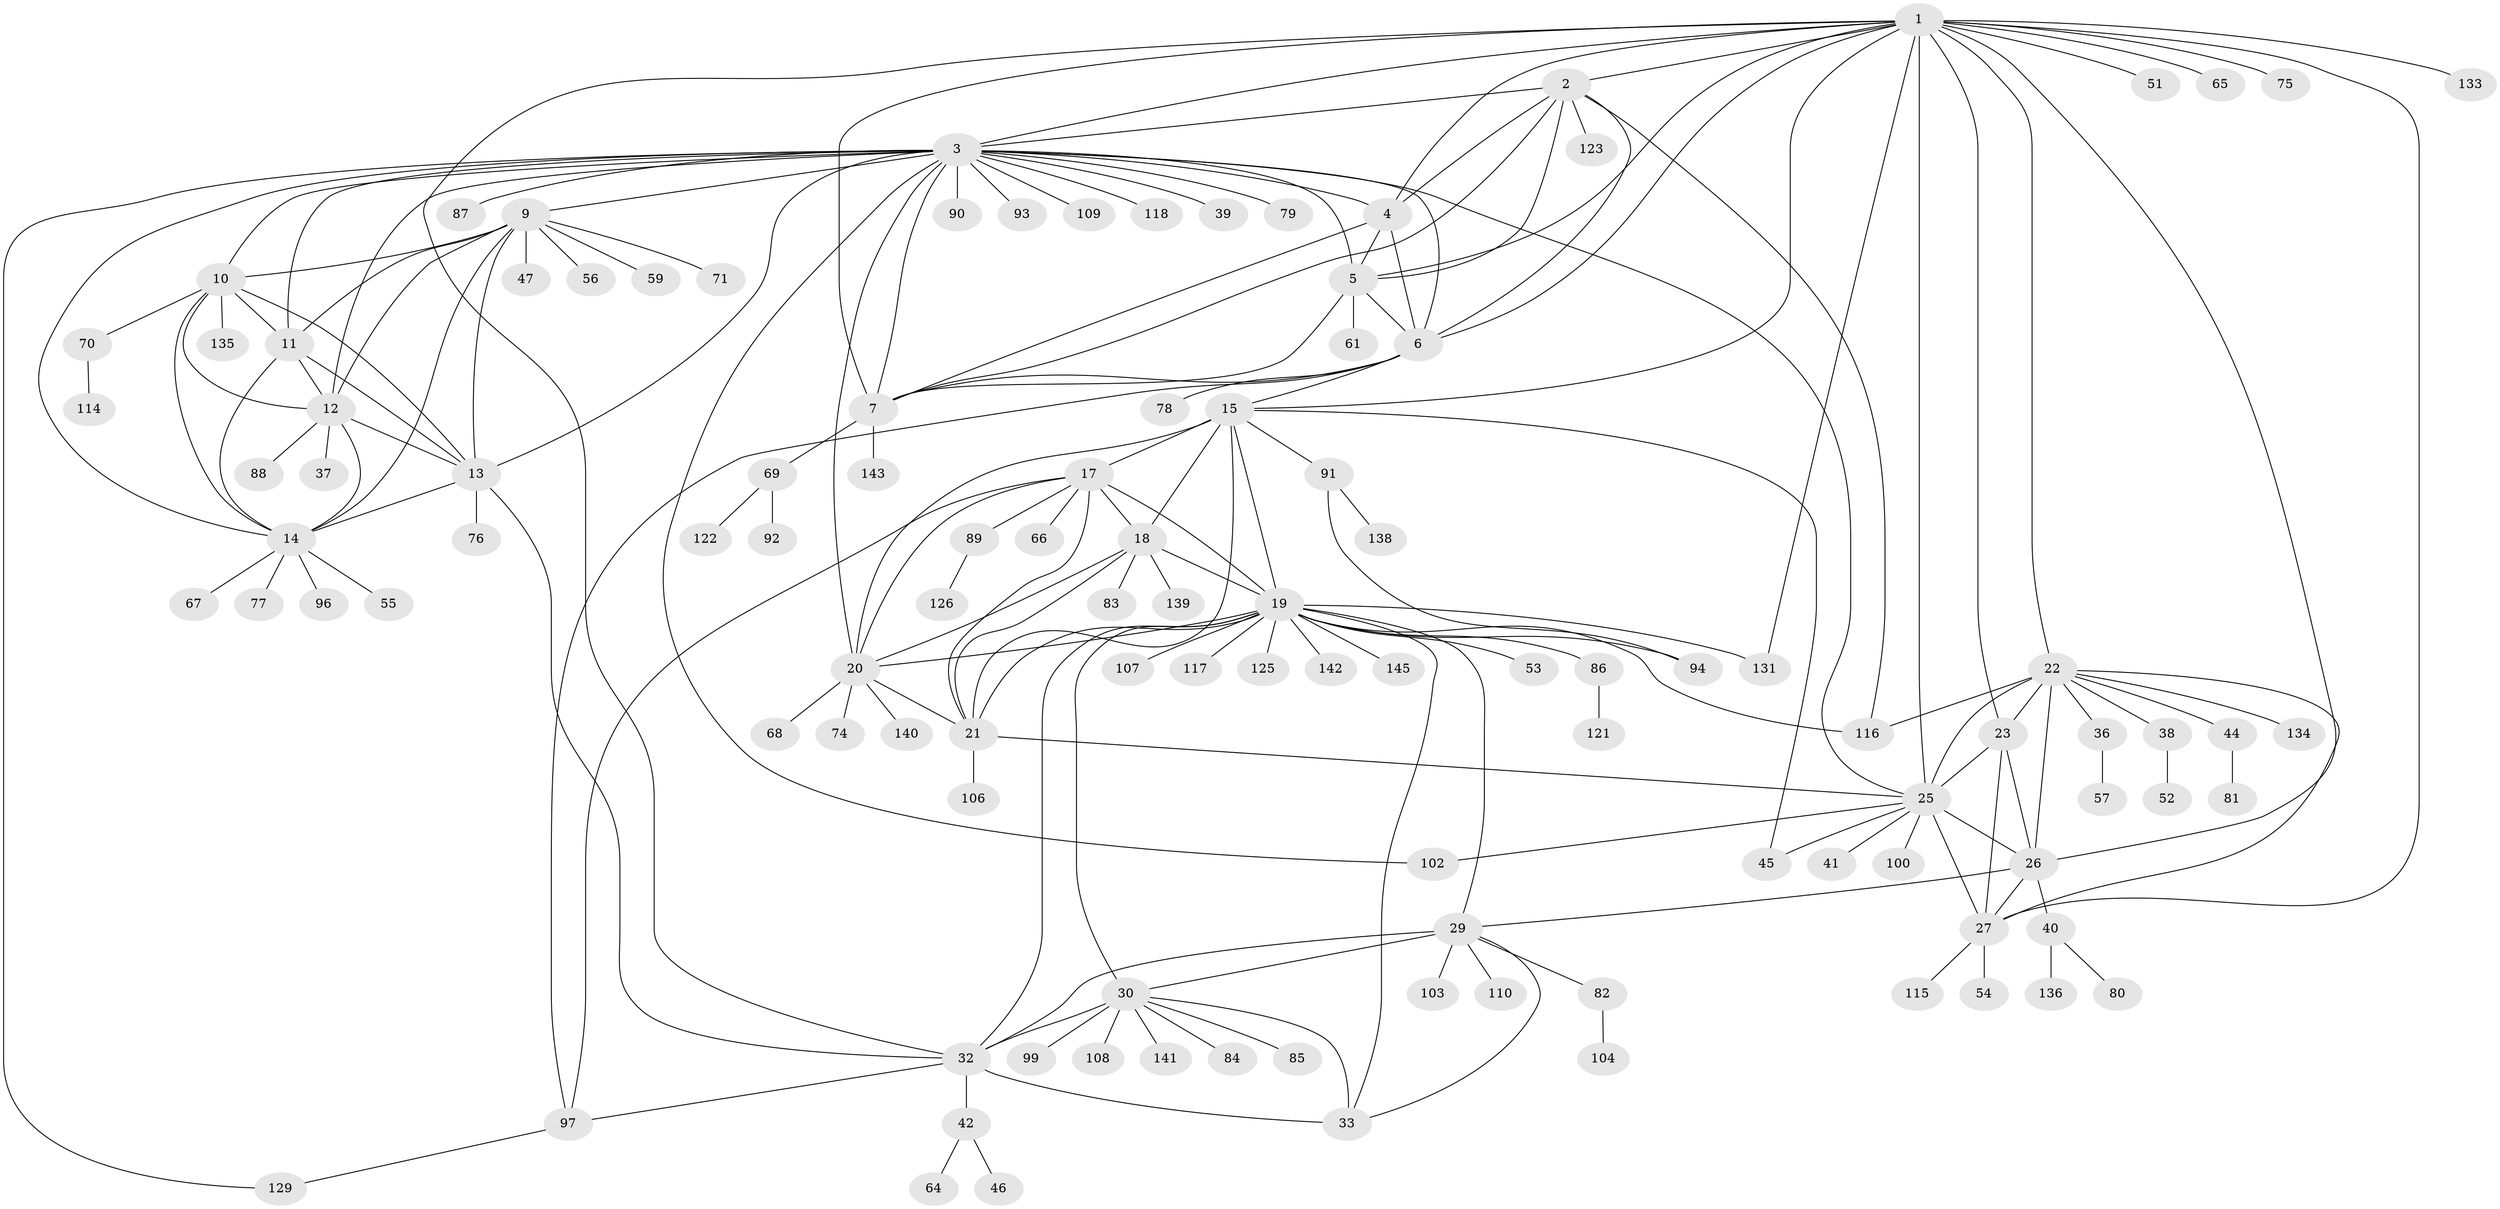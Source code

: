 // original degree distribution, {11: 0.03424657534246575, 9: 0.07534246575342465, 8: 0.0410958904109589, 7: 0.03424657534246575, 17: 0.00684931506849315, 10: 0.02054794520547945, 12: 0.00684931506849315, 6: 0.0136986301369863, 13: 0.00684931506849315, 2: 0.1232876712328767, 1: 0.5684931506849316, 3: 0.0547945205479452, 4: 0.0136986301369863}
// Generated by graph-tools (version 1.1) at 2025/11/02/27/25 16:11:32]
// undirected, 112 vertices, 183 edges
graph export_dot {
graph [start="1"]
  node [color=gray90,style=filled];
  1 [super="+24"];
  2 [super="+43"];
  3 [super="+8"];
  4 [super="+111"];
  5 [super="+130"];
  6 [super="+48"];
  7 [super="+101"];
  9 [super="+49"];
  10;
  11 [super="+95"];
  12 [super="+124"];
  13;
  14 [super="+50"];
  15 [super="+16"];
  17 [super="+63"];
  18 [super="+72"];
  19 [super="+34"];
  20 [super="+119"];
  21 [super="+146"];
  22 [super="+112"];
  23;
  25 [super="+28"];
  26 [super="+127"];
  27 [super="+60"];
  29 [super="+132"];
  30 [super="+31"];
  32 [super="+35"];
  33;
  36;
  37;
  38 [super="+62"];
  39;
  40;
  41;
  42;
  44 [super="+98"];
  45;
  46;
  47;
  51;
  52 [super="+137"];
  53 [super="+73"];
  54;
  55;
  56;
  57 [super="+58"];
  59;
  61;
  64;
  65;
  66;
  67;
  68;
  69 [super="+120"];
  70;
  71;
  74;
  75;
  76;
  77;
  78;
  79;
  80;
  81;
  82;
  83;
  84;
  85;
  86;
  87;
  88;
  89;
  90;
  91 [super="+113"];
  92;
  93;
  94;
  96;
  97 [super="+105"];
  99;
  100;
  102;
  103;
  104;
  106;
  107;
  108 [super="+144"];
  109;
  110;
  114;
  115;
  116 [super="+128"];
  117;
  118;
  121;
  122;
  123;
  125;
  126;
  129;
  131;
  133;
  134;
  135;
  136;
  138;
  139;
  140;
  141;
  142;
  143;
  145;
  1 -- 2;
  1 -- 3;
  1 -- 4;
  1 -- 5;
  1 -- 6;
  1 -- 7;
  1 -- 65;
  1 -- 75;
  1 -- 133;
  1 -- 131;
  1 -- 15;
  1 -- 51;
  1 -- 22;
  1 -- 23;
  1 -- 25 [weight=2];
  1 -- 26;
  1 -- 27;
  1 -- 32;
  2 -- 3;
  2 -- 4;
  2 -- 5;
  2 -- 6;
  2 -- 7;
  2 -- 116;
  2 -- 123;
  3 -- 4;
  3 -- 5;
  3 -- 6;
  3 -- 7;
  3 -- 109;
  3 -- 129;
  3 -- 9;
  3 -- 10;
  3 -- 11;
  3 -- 12;
  3 -- 13;
  3 -- 14;
  3 -- 79;
  3 -- 20;
  3 -- 87;
  3 -- 25;
  3 -- 90;
  3 -- 93;
  3 -- 102;
  3 -- 39;
  3 -- 118;
  4 -- 5;
  4 -- 6;
  4 -- 7;
  5 -- 6;
  5 -- 7;
  5 -- 61;
  6 -- 7;
  6 -- 78;
  6 -- 15;
  6 -- 97;
  7 -- 69;
  7 -- 143;
  9 -- 10;
  9 -- 11;
  9 -- 12;
  9 -- 13;
  9 -- 14;
  9 -- 47;
  9 -- 56;
  9 -- 59;
  9 -- 71;
  10 -- 11;
  10 -- 12;
  10 -- 13;
  10 -- 14;
  10 -- 70;
  10 -- 135;
  11 -- 12;
  11 -- 13;
  11 -- 14;
  12 -- 13;
  12 -- 14;
  12 -- 37;
  12 -- 88;
  13 -- 14;
  13 -- 32;
  13 -- 76;
  14 -- 67;
  14 -- 77;
  14 -- 96;
  14 -- 55;
  15 -- 17 [weight=2];
  15 -- 18 [weight=2];
  15 -- 19 [weight=2];
  15 -- 20 [weight=2];
  15 -- 21 [weight=2];
  15 -- 45;
  15 -- 91;
  17 -- 18;
  17 -- 19;
  17 -- 20;
  17 -- 21;
  17 -- 66;
  17 -- 89;
  17 -- 97;
  18 -- 19;
  18 -- 20;
  18 -- 21;
  18 -- 83;
  18 -- 139;
  19 -- 20;
  19 -- 21;
  19 -- 86;
  19 -- 107;
  19 -- 131;
  19 -- 142;
  19 -- 32 [weight=2];
  19 -- 33;
  19 -- 145;
  19 -- 116;
  19 -- 117;
  19 -- 53;
  19 -- 125;
  19 -- 94;
  19 -- 29;
  19 -- 30 [weight=2];
  20 -- 21;
  20 -- 68;
  20 -- 74;
  20 -- 140;
  21 -- 106;
  21 -- 25;
  22 -- 23;
  22 -- 25 [weight=2];
  22 -- 26;
  22 -- 27;
  22 -- 36;
  22 -- 38;
  22 -- 44;
  22 -- 134;
  22 -- 116;
  23 -- 25 [weight=2];
  23 -- 26;
  23 -- 27;
  25 -- 26 [weight=2];
  25 -- 27 [weight=2];
  25 -- 41;
  25 -- 45;
  25 -- 102;
  25 -- 100;
  26 -- 27;
  26 -- 29;
  26 -- 40;
  27 -- 54;
  27 -- 115;
  29 -- 30 [weight=2];
  29 -- 32 [weight=2];
  29 -- 33;
  29 -- 82;
  29 -- 103;
  29 -- 110;
  30 -- 32 [weight=4];
  30 -- 33 [weight=2];
  30 -- 84;
  30 -- 99;
  30 -- 108;
  30 -- 141;
  30 -- 85;
  32 -- 33 [weight=2];
  32 -- 97;
  32 -- 42;
  36 -- 57;
  38 -- 52;
  40 -- 80;
  40 -- 136;
  42 -- 46;
  42 -- 64;
  44 -- 81;
  69 -- 92;
  69 -- 122;
  70 -- 114;
  82 -- 104;
  86 -- 121;
  89 -- 126;
  91 -- 94;
  91 -- 138;
  97 -- 129;
}
